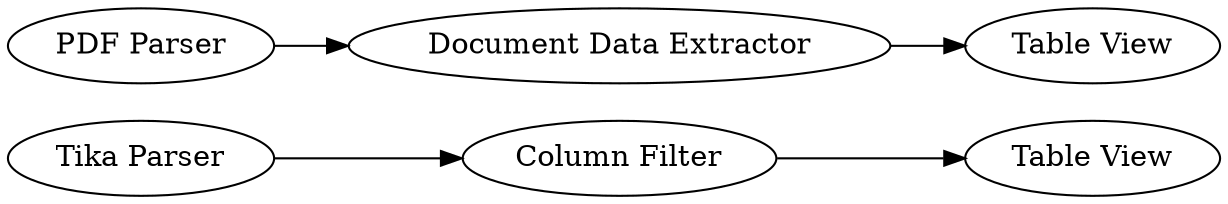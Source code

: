 digraph {
	"7149977462907697835_1312" [label="Table View"]
	"7149977462907697835_1310" [label="Table View"]
	"7149977462907697835_26" [label="PDF Parser"]
	"7149977462907697835_1311" [label="Column Filter"]
	"7149977462907697835_1309" [label="Tika Parser"]
	"7149977462907697835_28" [label="Document Data Extractor"]
	"7149977462907697835_1309" -> "7149977462907697835_1311"
	"7149977462907697835_1311" -> "7149977462907697835_1312"
	"7149977462907697835_28" -> "7149977462907697835_1310"
	"7149977462907697835_26" -> "7149977462907697835_28"
	rankdir=LR
}
